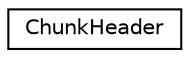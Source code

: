 digraph "Graphical Class Hierarchy"
{
  edge [fontname="Helvetica",fontsize="10",labelfontname="Helvetica",labelfontsize="10"];
  node [fontname="Helvetica",fontsize="10",shape=record];
  rankdir="LR";
  Node0 [label="ChunkHeader",height=0.2,width=0.4,color="black", fillcolor="white", style="filled",URL="$dd/d09/structChunkHeader.html"];
}
